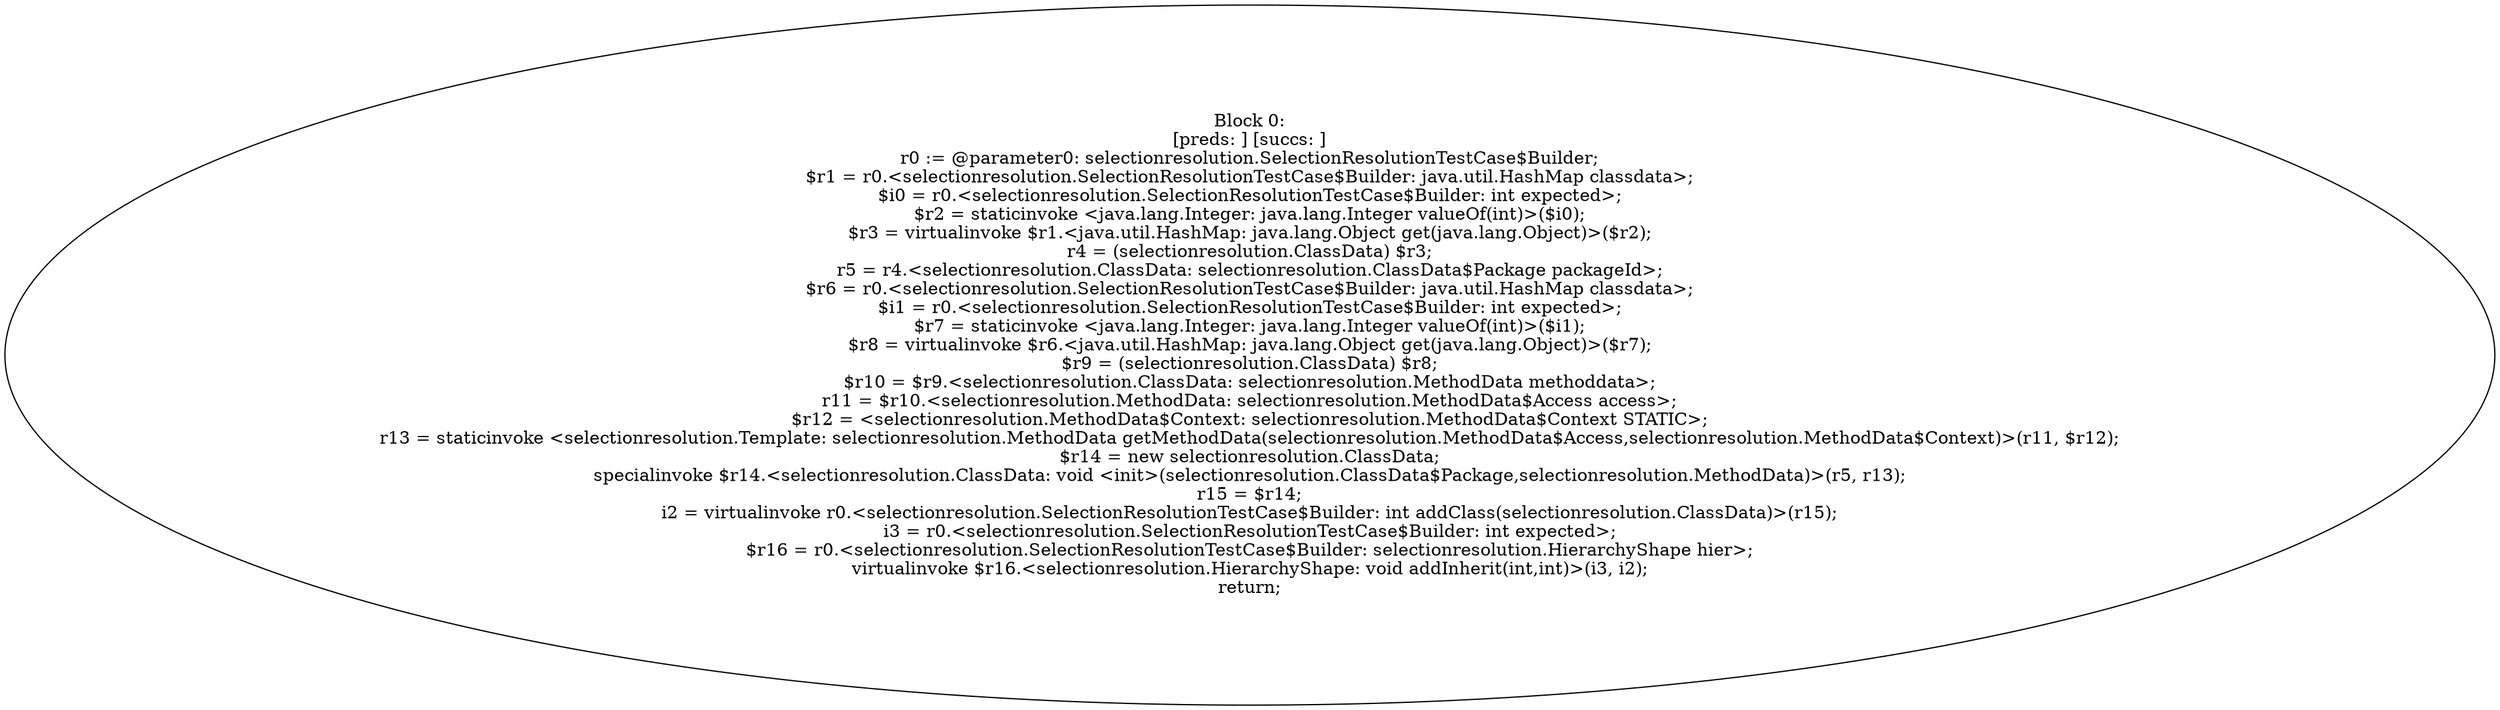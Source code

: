 digraph "unitGraph" {
    "Block 0:
[preds: ] [succs: ]
r0 := @parameter0: selectionresolution.SelectionResolutionTestCase$Builder;
$r1 = r0.<selectionresolution.SelectionResolutionTestCase$Builder: java.util.HashMap classdata>;
$i0 = r0.<selectionresolution.SelectionResolutionTestCase$Builder: int expected>;
$r2 = staticinvoke <java.lang.Integer: java.lang.Integer valueOf(int)>($i0);
$r3 = virtualinvoke $r1.<java.util.HashMap: java.lang.Object get(java.lang.Object)>($r2);
r4 = (selectionresolution.ClassData) $r3;
r5 = r4.<selectionresolution.ClassData: selectionresolution.ClassData$Package packageId>;
$r6 = r0.<selectionresolution.SelectionResolutionTestCase$Builder: java.util.HashMap classdata>;
$i1 = r0.<selectionresolution.SelectionResolutionTestCase$Builder: int expected>;
$r7 = staticinvoke <java.lang.Integer: java.lang.Integer valueOf(int)>($i1);
$r8 = virtualinvoke $r6.<java.util.HashMap: java.lang.Object get(java.lang.Object)>($r7);
$r9 = (selectionresolution.ClassData) $r8;
$r10 = $r9.<selectionresolution.ClassData: selectionresolution.MethodData methoddata>;
r11 = $r10.<selectionresolution.MethodData: selectionresolution.MethodData$Access access>;
$r12 = <selectionresolution.MethodData$Context: selectionresolution.MethodData$Context STATIC>;
r13 = staticinvoke <selectionresolution.Template: selectionresolution.MethodData getMethodData(selectionresolution.MethodData$Access,selectionresolution.MethodData$Context)>(r11, $r12);
$r14 = new selectionresolution.ClassData;
specialinvoke $r14.<selectionresolution.ClassData: void <init>(selectionresolution.ClassData$Package,selectionresolution.MethodData)>(r5, r13);
r15 = $r14;
i2 = virtualinvoke r0.<selectionresolution.SelectionResolutionTestCase$Builder: int addClass(selectionresolution.ClassData)>(r15);
i3 = r0.<selectionresolution.SelectionResolutionTestCase$Builder: int expected>;
$r16 = r0.<selectionresolution.SelectionResolutionTestCase$Builder: selectionresolution.HierarchyShape hier>;
virtualinvoke $r16.<selectionresolution.HierarchyShape: void addInherit(int,int)>(i3, i2);
return;
"
}
